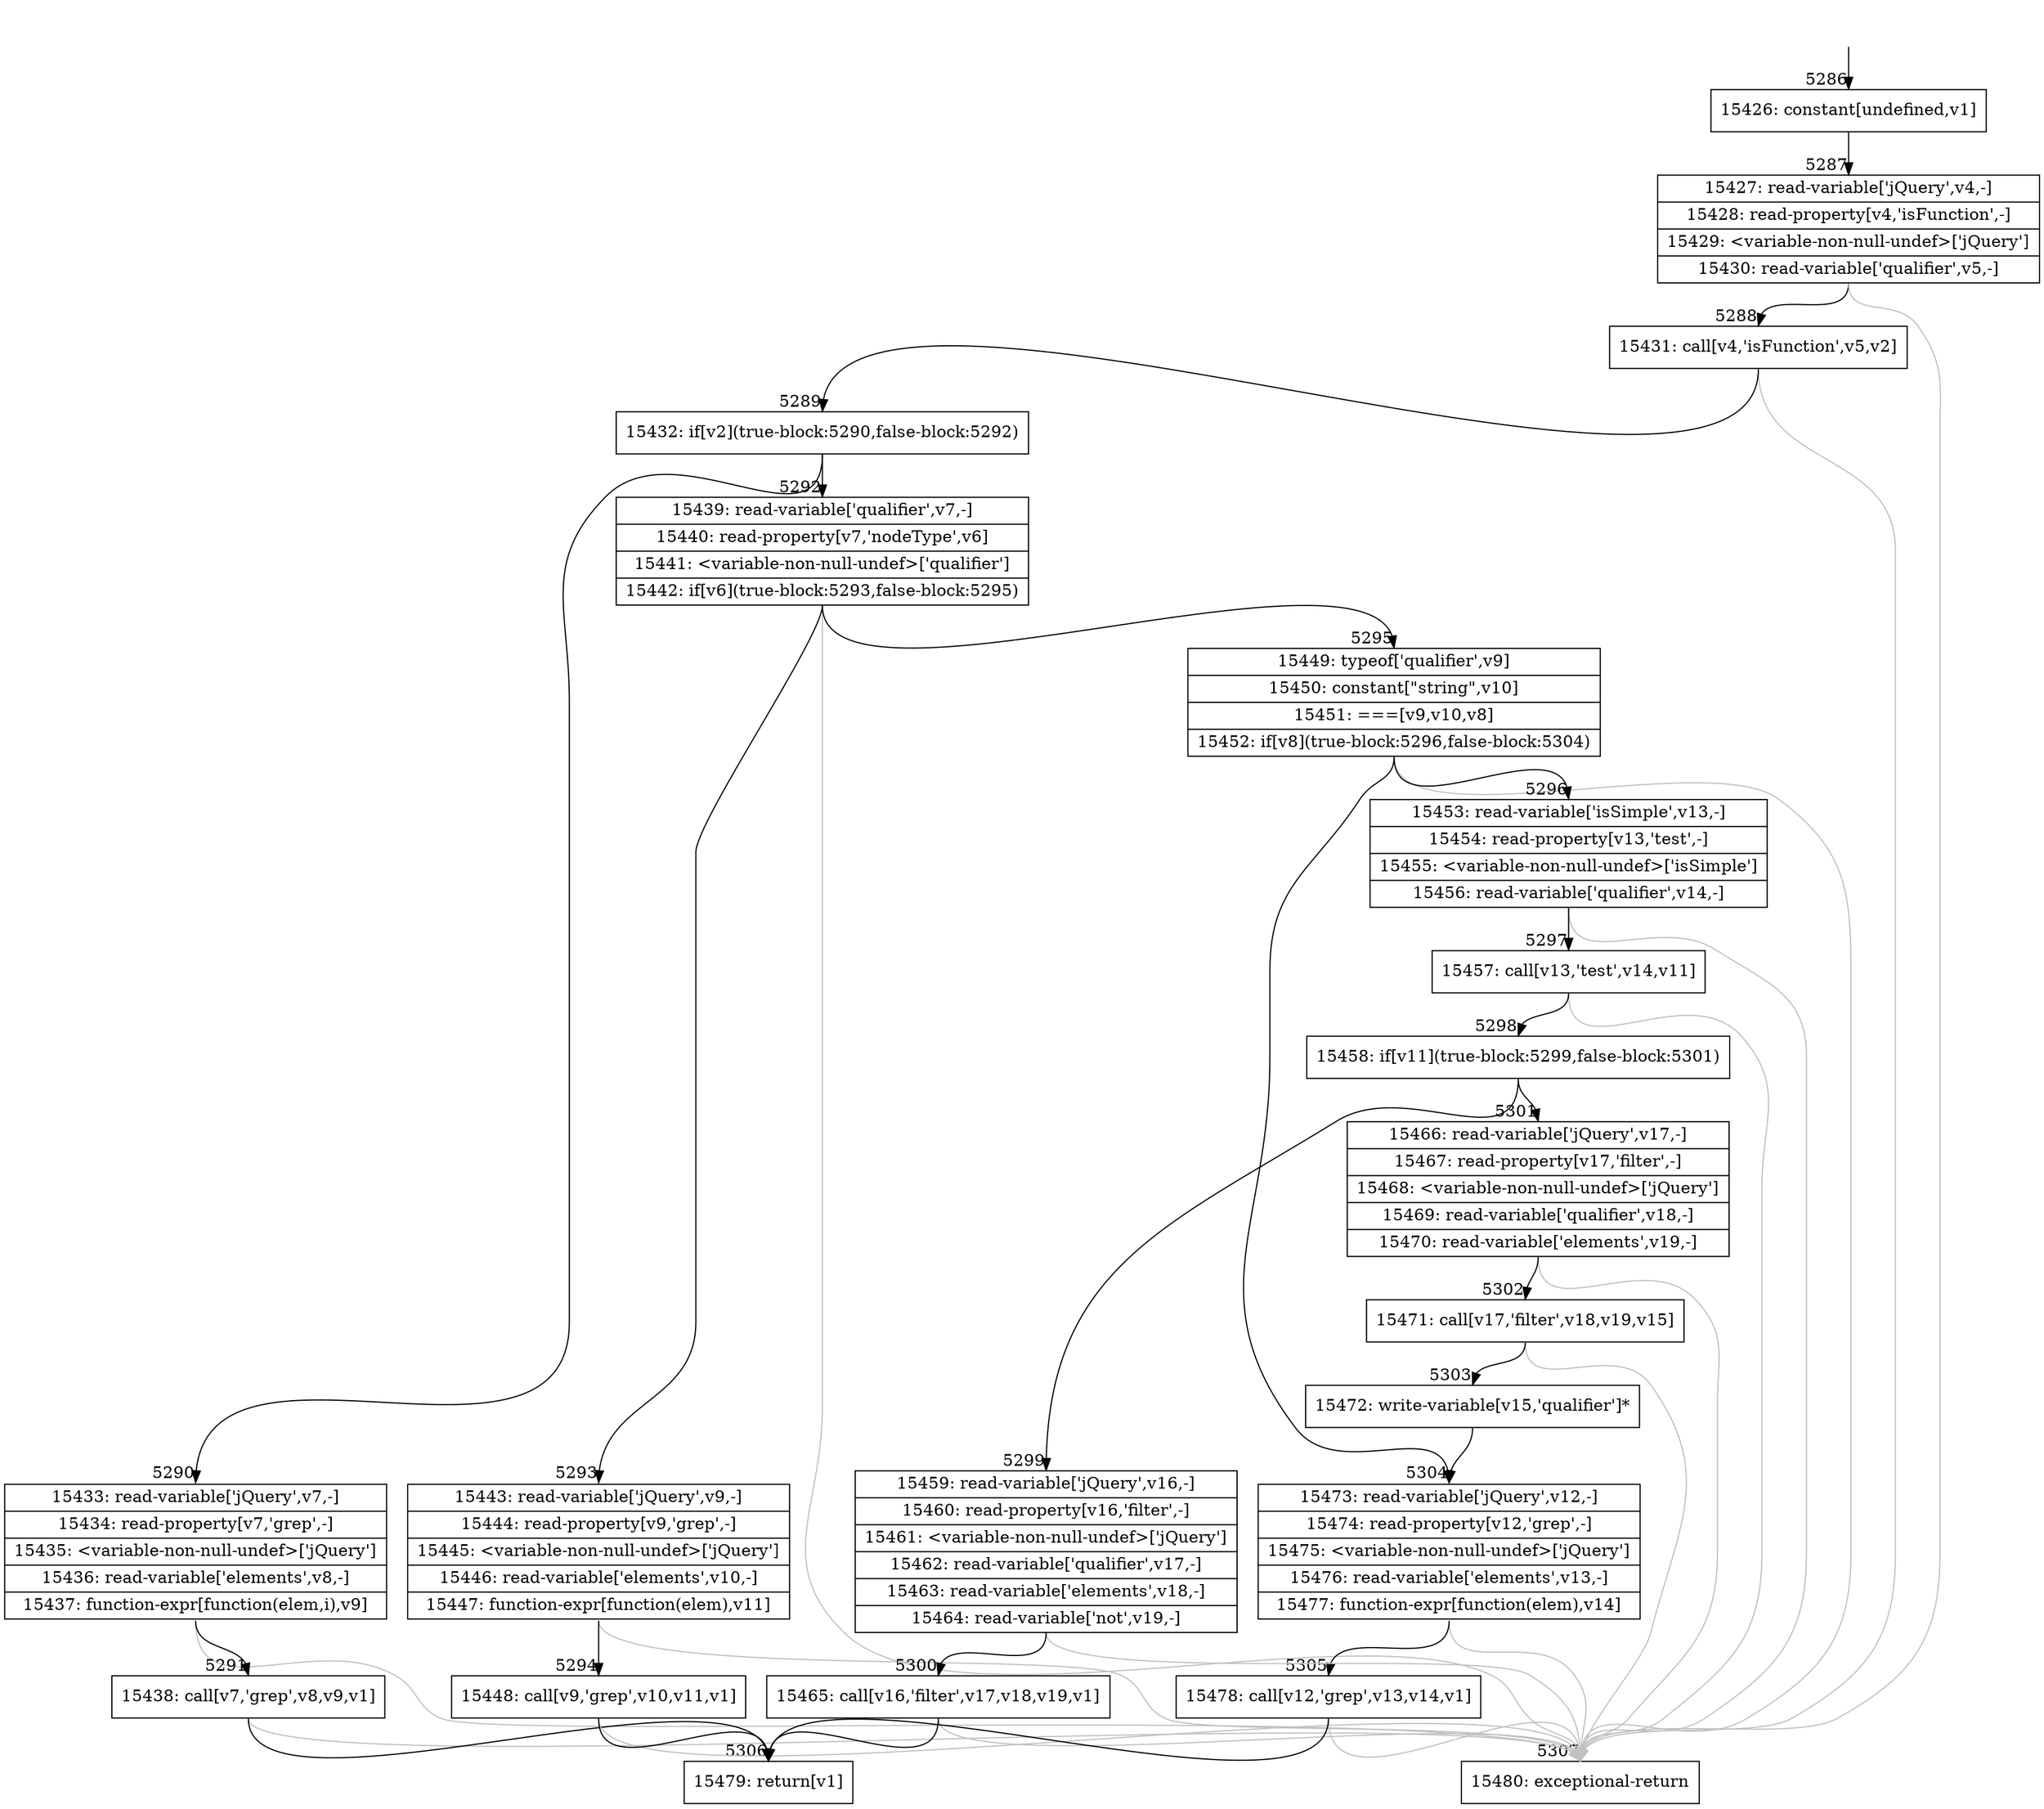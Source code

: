 digraph {
rankdir="TD"
BB_entry343[shape=none,label=""];
BB_entry343 -> BB5286 [tailport=s, headport=n, headlabel="    5286"]
BB5286 [shape=record label="{15426: constant[undefined,v1]}" ] 
BB5286 -> BB5287 [tailport=s, headport=n, headlabel="      5287"]
BB5287 [shape=record label="{15427: read-variable['jQuery',v4,-]|15428: read-property[v4,'isFunction',-]|15429: \<variable-non-null-undef\>['jQuery']|15430: read-variable['qualifier',v5,-]}" ] 
BB5287 -> BB5288 [tailport=s, headport=n, headlabel="      5288"]
BB5287 -> BB5307 [tailport=s, headport=n, color=gray, headlabel="      5307"]
BB5288 [shape=record label="{15431: call[v4,'isFunction',v5,v2]}" ] 
BB5288 -> BB5289 [tailport=s, headport=n, headlabel="      5289"]
BB5288 -> BB5307 [tailport=s, headport=n, color=gray]
BB5289 [shape=record label="{15432: if[v2](true-block:5290,false-block:5292)}" ] 
BB5289 -> BB5290 [tailport=s, headport=n, headlabel="      5290"]
BB5289 -> BB5292 [tailport=s, headport=n, headlabel="      5292"]
BB5290 [shape=record label="{15433: read-variable['jQuery',v7,-]|15434: read-property[v7,'grep',-]|15435: \<variable-non-null-undef\>['jQuery']|15436: read-variable['elements',v8,-]|15437: function-expr[function(elem,i),v9]}" ] 
BB5290 -> BB5291 [tailport=s, headport=n, headlabel="      5291"]
BB5290 -> BB5307 [tailport=s, headport=n, color=gray]
BB5291 [shape=record label="{15438: call[v7,'grep',v8,v9,v1]}" ] 
BB5291 -> BB5306 [tailport=s, headport=n, headlabel="      5306"]
BB5291 -> BB5307 [tailport=s, headport=n, color=gray]
BB5292 [shape=record label="{15439: read-variable['qualifier',v7,-]|15440: read-property[v7,'nodeType',v6]|15441: \<variable-non-null-undef\>['qualifier']|15442: if[v6](true-block:5293,false-block:5295)}" ] 
BB5292 -> BB5293 [tailport=s, headport=n, headlabel="      5293"]
BB5292 -> BB5295 [tailport=s, headport=n, headlabel="      5295"]
BB5292 -> BB5307 [tailport=s, headport=n, color=gray]
BB5293 [shape=record label="{15443: read-variable['jQuery',v9,-]|15444: read-property[v9,'grep',-]|15445: \<variable-non-null-undef\>['jQuery']|15446: read-variable['elements',v10,-]|15447: function-expr[function(elem),v11]}" ] 
BB5293 -> BB5294 [tailport=s, headport=n, headlabel="      5294"]
BB5293 -> BB5307 [tailport=s, headport=n, color=gray]
BB5294 [shape=record label="{15448: call[v9,'grep',v10,v11,v1]}" ] 
BB5294 -> BB5306 [tailport=s, headport=n]
BB5294 -> BB5307 [tailport=s, headport=n, color=gray]
BB5295 [shape=record label="{15449: typeof['qualifier',v9]|15450: constant[\"string\",v10]|15451: ===[v9,v10,v8]|15452: if[v8](true-block:5296,false-block:5304)}" ] 
BB5295 -> BB5296 [tailport=s, headport=n, headlabel="      5296"]
BB5295 -> BB5304 [tailport=s, headport=n, headlabel="      5304"]
BB5295 -> BB5307 [tailport=s, headport=n, color=gray]
BB5296 [shape=record label="{15453: read-variable['isSimple',v13,-]|15454: read-property[v13,'test',-]|15455: \<variable-non-null-undef\>['isSimple']|15456: read-variable['qualifier',v14,-]}" ] 
BB5296 -> BB5297 [tailport=s, headport=n, headlabel="      5297"]
BB5296 -> BB5307 [tailport=s, headport=n, color=gray]
BB5297 [shape=record label="{15457: call[v13,'test',v14,v11]}" ] 
BB5297 -> BB5298 [tailport=s, headport=n, headlabel="      5298"]
BB5297 -> BB5307 [tailport=s, headport=n, color=gray]
BB5298 [shape=record label="{15458: if[v11](true-block:5299,false-block:5301)}" ] 
BB5298 -> BB5299 [tailport=s, headport=n, headlabel="      5299"]
BB5298 -> BB5301 [tailport=s, headport=n, headlabel="      5301"]
BB5299 [shape=record label="{15459: read-variable['jQuery',v16,-]|15460: read-property[v16,'filter',-]|15461: \<variable-non-null-undef\>['jQuery']|15462: read-variable['qualifier',v17,-]|15463: read-variable['elements',v18,-]|15464: read-variable['not',v19,-]}" ] 
BB5299 -> BB5300 [tailport=s, headport=n, headlabel="      5300"]
BB5299 -> BB5307 [tailport=s, headport=n, color=gray]
BB5300 [shape=record label="{15465: call[v16,'filter',v17,v18,v19,v1]}" ] 
BB5300 -> BB5306 [tailport=s, headport=n]
BB5300 -> BB5307 [tailport=s, headport=n, color=gray]
BB5301 [shape=record label="{15466: read-variable['jQuery',v17,-]|15467: read-property[v17,'filter',-]|15468: \<variable-non-null-undef\>['jQuery']|15469: read-variable['qualifier',v18,-]|15470: read-variable['elements',v19,-]}" ] 
BB5301 -> BB5302 [tailport=s, headport=n, headlabel="      5302"]
BB5301 -> BB5307 [tailport=s, headport=n, color=gray]
BB5302 [shape=record label="{15471: call[v17,'filter',v18,v19,v15]}" ] 
BB5302 -> BB5303 [tailport=s, headport=n, headlabel="      5303"]
BB5302 -> BB5307 [tailport=s, headport=n, color=gray]
BB5303 [shape=record label="{15472: write-variable[v15,'qualifier']*}" ] 
BB5303 -> BB5304 [tailport=s, headport=n]
BB5304 [shape=record label="{15473: read-variable['jQuery',v12,-]|15474: read-property[v12,'grep',-]|15475: \<variable-non-null-undef\>['jQuery']|15476: read-variable['elements',v13,-]|15477: function-expr[function(elem),v14]}" ] 
BB5304 -> BB5305 [tailport=s, headport=n, headlabel="      5305"]
BB5304 -> BB5307 [tailport=s, headport=n, color=gray]
BB5305 [shape=record label="{15478: call[v12,'grep',v13,v14,v1]}" ] 
BB5305 -> BB5306 [tailport=s, headport=n]
BB5305 -> BB5307 [tailport=s, headport=n, color=gray]
BB5306 [shape=record label="{15479: return[v1]}" ] 
BB5307 [shape=record label="{15480: exceptional-return}" ] 
}
